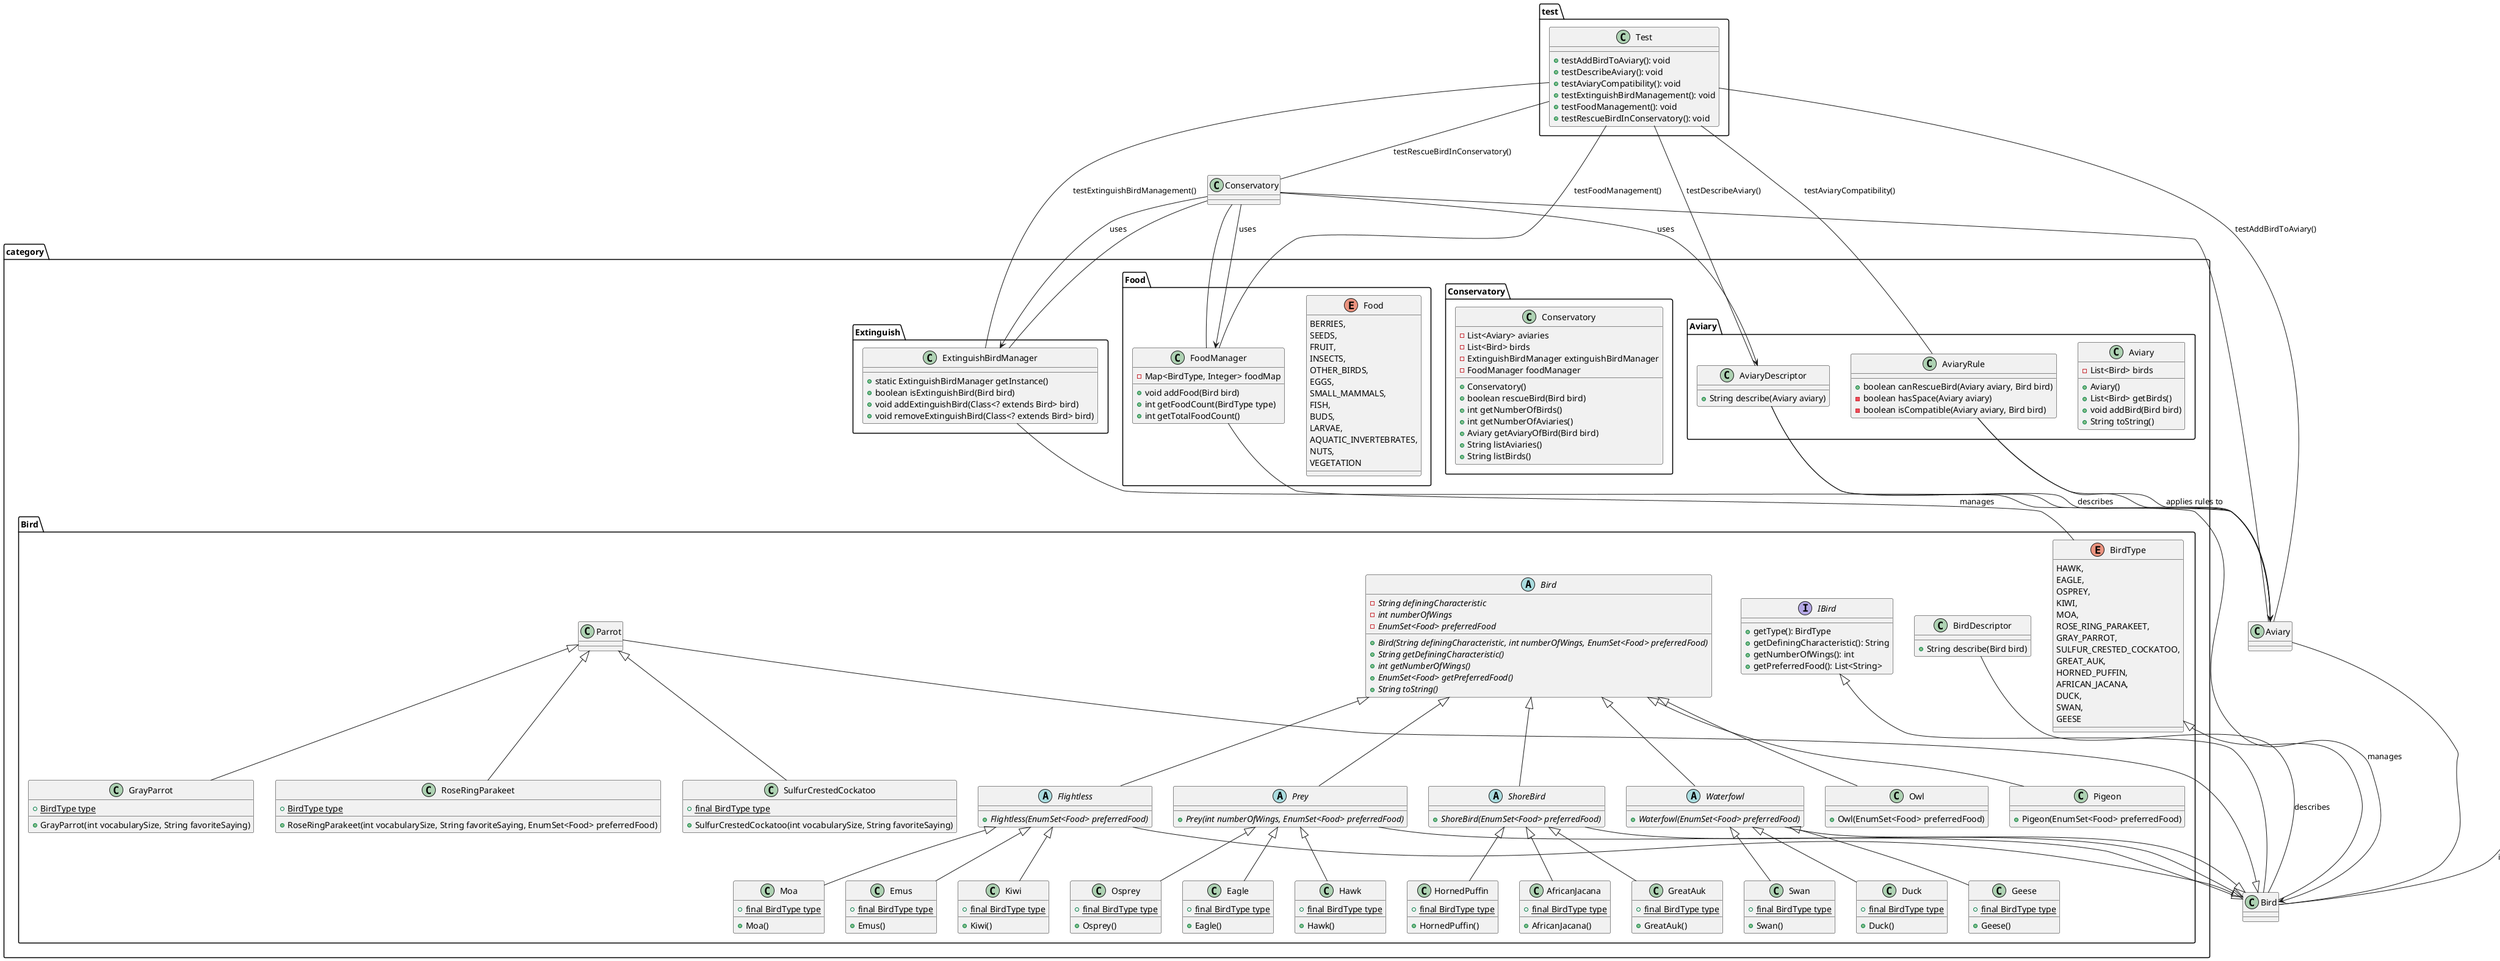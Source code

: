 @startuml bird.png

package "category.Bird" {
    interface IBird {
        + getType(): BirdType
        + getDefiningCharacteristic(): String
        + getNumberOfWings(): int
        + getPreferredFood(): List<String>
    }

    abstract class Bird {
        {abstract} -String definingCharacteristic
        {abstract} -int numberOfWings
        {abstract} -EnumSet<Food> preferredFood
        {abstract} +Bird(String definingCharacteristic, int numberOfWings, EnumSet<Food> preferredFood)
        {abstract} +String getDefiningCharacteristic()
        {abstract} +int getNumberOfWings()
        {abstract} +EnumSet<Food> getPreferredFood()
        {abstract} +String toString()
    }

    class BirdDescriptor {
        +String describe(Bird bird)
    }

    enum BirdType {
        HAWK,
        EAGLE,
        OSPREY,
        KIWI,
        MOA,
        ROSE_RING_PARAKEET,
        GRAY_PARROT,
        SULFUR_CRESTED_COCKATOO,
        GREAT_AUK,
        HORNED_PUFFIN,
        AFRICAN_JACANA,
        DUCK,
        SWAN,
        GEESE
    }

    abstract class Flightless extends Bird {
        {abstract} +Flightless(EnumSet<Food> preferredFood)
    }

    abstract class Prey extends Bird {
        {abstract} +Prey(int numberOfWings, EnumSet<Food> preferredFood)
    }

    abstract class ShoreBird extends Bird {
        {abstract} +ShoreBird(EnumSet<Food> preferredFood)
    }

    abstract class Waterfowl extends Bird {
        {abstract} +Waterfowl(EnumSet<Food> preferredFood)
    }

    class Emus extends Flightless {
        {static} +final BirdType type
        +Emus()
    }

    class Kiwi extends Flightless {
        {static} +final BirdType type
        +Kiwi()
    }

    class Moa extends Flightless {
        {static} +final BirdType type
        +Moa()
    }

    class Owl extends Bird {
        +Owl(EnumSet<Food> preferredFood)
    }

    class GrayParrot extends Parrot {
        {static} +BirdType type
        +GrayParrot(int vocabularySize, String favoriteSaying)
    }

    class RoseRingParakeet extends Parrot {
        {static} +BirdType type
        +RoseRingParakeet(int vocabularySize, String favoriteSaying, EnumSet<Food> preferredFood)
    }

    class SulfurCrestedCockatoo extends Parrot {
        {static} +final BirdType type
        +SulfurCrestedCockatoo(int vocabularySize, String favoriteSaying)
    }

    class Pigeon extends Bird {
        +Pigeon(EnumSet<Food> preferredFood)
    }

    class Eagle extends Prey {
        {static} +final BirdType type
        +Eagle()
    }

    class Hawk extends Prey {
        {static} +final BirdType type
        +Hawk()
    }

    class Osprey extends Prey {
        {static} +final BirdType type
        +Osprey()
    }

    class AfricanJacana extends ShoreBird {
        {static} +final BirdType type
        +AfricanJacana()
    }

    class GreatAuk extends ShoreBird {
        {static} +final BirdType type
        +GreatAuk()
    }

    class HornedPuffin extends ShoreBird {
        {static} +final BirdType type
        +HornedPuffin()
    }

    class Duck extends Waterfowl {
        {static} +final BirdType type
        +Duck()
    }

    class Geese extends Waterfowl {
        {static} +final BirdType type
        +Geese()
    }

    class Swan extends Waterfowl {
        {static} +final BirdType type
        +Swan()
    }
}

package "category.Aviary" {
    class Aviary {
        -List<Bird> birds
        +Aviary()
        +List<Bird> getBirds()
        +void addBird(Bird bird)
        +String toString()
    }

    class AviaryDescriptor {
        +String describe(Aviary aviary)
    }

    class AviaryRule {
        +boolean canRescueBird(Aviary aviary, Bird bird)
        -boolean hasSpace(Aviary aviary)
        -boolean isCompatible(Aviary aviary, Bird bird)
    }
}

package "category.Conservatory" {
    class Conservatory {
        -List<Aviary> aviaries
        -List<Bird> birds
        -ExtinguishBirdManager extinguishBirdManager
        -FoodManager foodManager
        +Conservatory()
        +boolean rescueBird(Bird bird)
        +int getNumberOfBirds()
        +int getNumberOfAviaries()
        +Aviary getAviaryOfBird(Bird bird)
        +String listAviaries()
        +String listBirds()
    }
}

package "category.Extinguish" {
    class ExtinguishBirdManager {
        +static ExtinguishBirdManager getInstance()
        +boolean isExtinguishBird(Bird bird)
        +void addExtinguishBird(Class<? extends Bird> bird)
        +void removeExtinguishBird(Class<? extends Bird> bird)
    }
}

package "category.Food" {
    enum Food {
        BERRIES,
        SEEDS,
        FRUIT,
        INSECTS,
        OTHER_BIRDS,
        EGGS,
        SMALL_MAMMALS,
        FISH,
        BUDS,
        LARVAE,
        AQUATIC_INVERTEBRATES,
        NUTS,
        VEGETATION
    }

    class FoodManager {
        -Map<BirdType, Integer> foodMap
        +void addFood(Bird bird)
        +int getFoodCount(BirdType type)
        +int getTotalFoodCount()
    }
}




IBird <|-- Bird
BirdType <|-- Bird
Flightless --|> Bird
Prey --|> Bird
ShoreBird --|> Bird
Waterfowl --|> Bird
Parrot --|> Bird
Aviary -- Bird
Conservatory -- ExtinguishBirdManager
Conservatory -- FoodManager
Conservatory -- Aviary
AviaryDescriptor -- Aviary
AviaryRule -- Aviary
ExtinguishBirdManager --> Bird : manages
Food -- Bird : is preferred by
FoodManager -- BirdType : manages
Conservatory --> ExtinguishBirdManager : uses
Conservatory --> FoodManager : uses
AviaryDescriptor --> Aviary : describes
Conservatory --> AviaryDescriptor : uses
AviaryRule --> Aviary : applies rules to
BirdDescriptor -- Bird : describes

package test {
    class Test {
        +testAddBirdToAviary(): void
        +testDescribeAviary(): void
        +testAviaryCompatibility(): void
        +testExtinguishBirdManagement(): void
        +testFoodManagement(): void
        +testRescueBirdInConservatory(): void
    }
}
Test -- Aviary : testAddBirdToAviary()
Test -- AviaryDescriptor : testDescribeAviary()
Test -- AviaryRule : testAviaryCompatibility()
Test -- ExtinguishBirdManager : testExtinguishBirdManagement()
Test -- FoodManager : testFoodManagement()
Test -- Conservatory : testRescueBirdInConservatory()

@enduml
